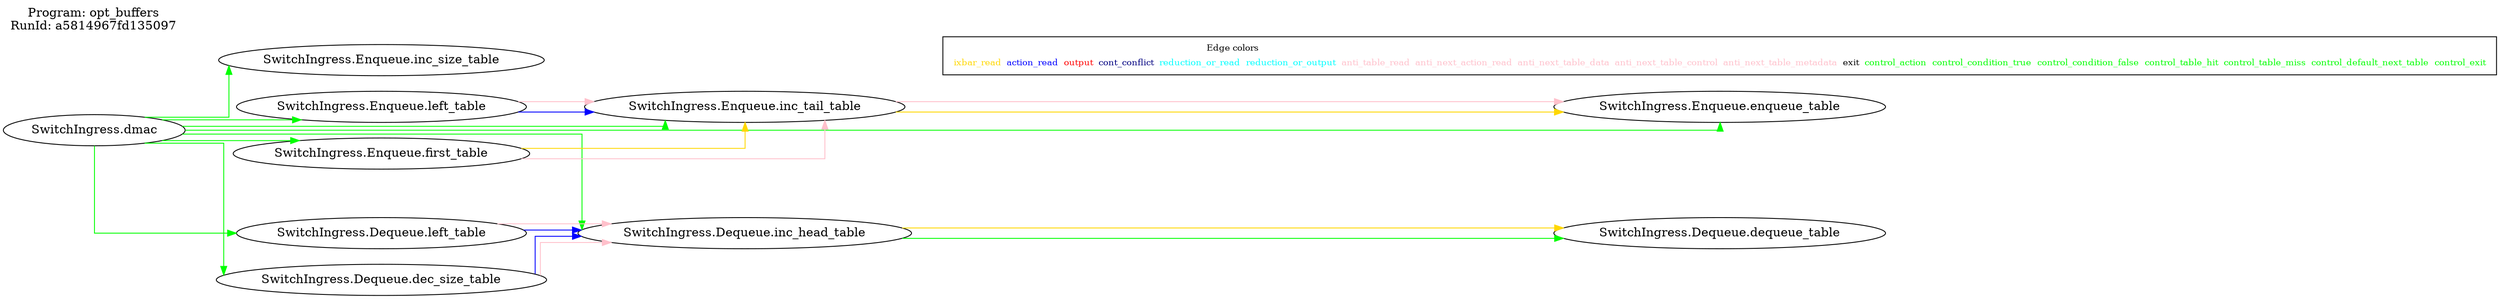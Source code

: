 digraph table_deps {
  splines=ortho; rankdir=LR;
  label="Program: opt_buffers
RunId: a5814967fd135097
";
  labelloc=t; labeljust=l;
  { "SwitchIngress.dmac"; "SwitchIngress.Enqueue.left_table"; "SwitchIngress.Enqueue.first_table"; "SwitchIngress.Enqueue.inc_size_table"; "SwitchIngress.Dequeue.left_table"; "SwitchIngress.Dequeue.dec_size_table"; }
  { rank = same; "SwitchIngress.Enqueue.inc_tail_table"; "SwitchIngress.Dequeue.inc_head_table"; }
  { rank = same; "SwitchIngress.Enqueue.enqueue_table"; "SwitchIngress.Dequeue.dequeue_table"; }
   "SwitchIngress.dmac" -> "SwitchIngress.Enqueue.left_table" [ label= "",color=green ];
   "SwitchIngress.dmac" -> "SwitchIngress.Enqueue.first_table" [ label= "",color=green ];
   "SwitchIngress.dmac" -> "SwitchIngress.Enqueue.inc_size_table" [ label= "",color=green ];
   "SwitchIngress.dmac" -> "SwitchIngress.Enqueue.inc_tail_table" [ label= "",color=green ];
   "SwitchIngress.dmac" -> "SwitchIngress.Enqueue.enqueue_table" [ label= "",color=green ];
   "SwitchIngress.dmac" -> "SwitchIngress.Dequeue.left_table" [ label= "",color=green ];
   "SwitchIngress.dmac" -> "SwitchIngress.Dequeue.dec_size_table" [ label= "",color=green ];
   "SwitchIngress.dmac" -> "SwitchIngress.Dequeue.inc_head_table" [ label= "",color=green ];
   "SwitchIngress.Dequeue.inc_head_table" -> "SwitchIngress.Dequeue.dequeue_table" [ label= "",color=green ];
   "SwitchIngress.Enqueue.first_table" -> "SwitchIngress.Enqueue.inc_tail_table" [ label= "",color=gold ];
   "SwitchIngress.Enqueue.left_table" -> "SwitchIngress.Enqueue.inc_tail_table" [ label= "",color=blue ];
   "SwitchIngress.Enqueue.inc_tail_table" -> "SwitchIngress.Enqueue.enqueue_table" [ label= "",color=gold ];
   "SwitchIngress.Dequeue.dec_size_table" -> "SwitchIngress.Dequeue.inc_head_table" [ label= "",color=blue ];
   "SwitchIngress.Dequeue.left_table" -> "SwitchIngress.Dequeue.inc_head_table" [ label= "",color=blue ];
   "SwitchIngress.Dequeue.inc_head_table" -> "SwitchIngress.Dequeue.dequeue_table" [ label= "",color=gold ];
   "SwitchIngress.Enqueue.inc_tail_table" -> "SwitchIngress.Enqueue.enqueue_table" [ label= "",color=pink ];
   "SwitchIngress.Enqueue.left_table" -> "SwitchIngress.Enqueue.inc_tail_table" [ label= "",color=pink ];
   "SwitchIngress.Enqueue.first_table" -> "SwitchIngress.Enqueue.inc_tail_table" [ label= "",color=pink ];
   "SwitchIngress.Dequeue.left_table" -> "SwitchIngress.Dequeue.inc_head_table" [ label= "",color=pink ];
   "SwitchIngress.Dequeue.dec_size_table" -> "SwitchIngress.Dequeue.inc_head_table" [ label= "",color=pink ];
  { rank=max;
    subgraph cluster_legend { node [ shape=record; fontsize=10];
      empty [label=<<table border="0" cellborder="0"><tr><td colspan="8">Edge colors</td></tr><tr><td><font color="gold">ixbar_read</font></td><td><font color="blue">action_read</font></td><td><font color="red">output</font></td><td><font color="navy">cont_conflict</font></td><td><font color="cyan">reduction_or_read</font></td><td><font color="cyan">reduction_or_output</font></td><td><font color="pink">anti_table_read</font></td><td><font color="pink">anti_next_action_read</font></td><td><font color="pink">anti_next_table_data</font></td><td><font color="pink">anti_next_table_control</font></td><td><font color="pink">anti_next_table_metadata</font></td><td><font color="black">exit</font></td><td><font color="green">control_action</font></td><td><font color="green">control_condition_true</font></td><td><font color="green">control_condition_false</font></td><td><font color="green">control_table_hit</font></td><td><font color="green">control_table_miss</font></td><td><font color="green">control_default_next_table</font></td><td><font color="green">control_exit</font></td></tr></table>>;]
    }
  }
}
